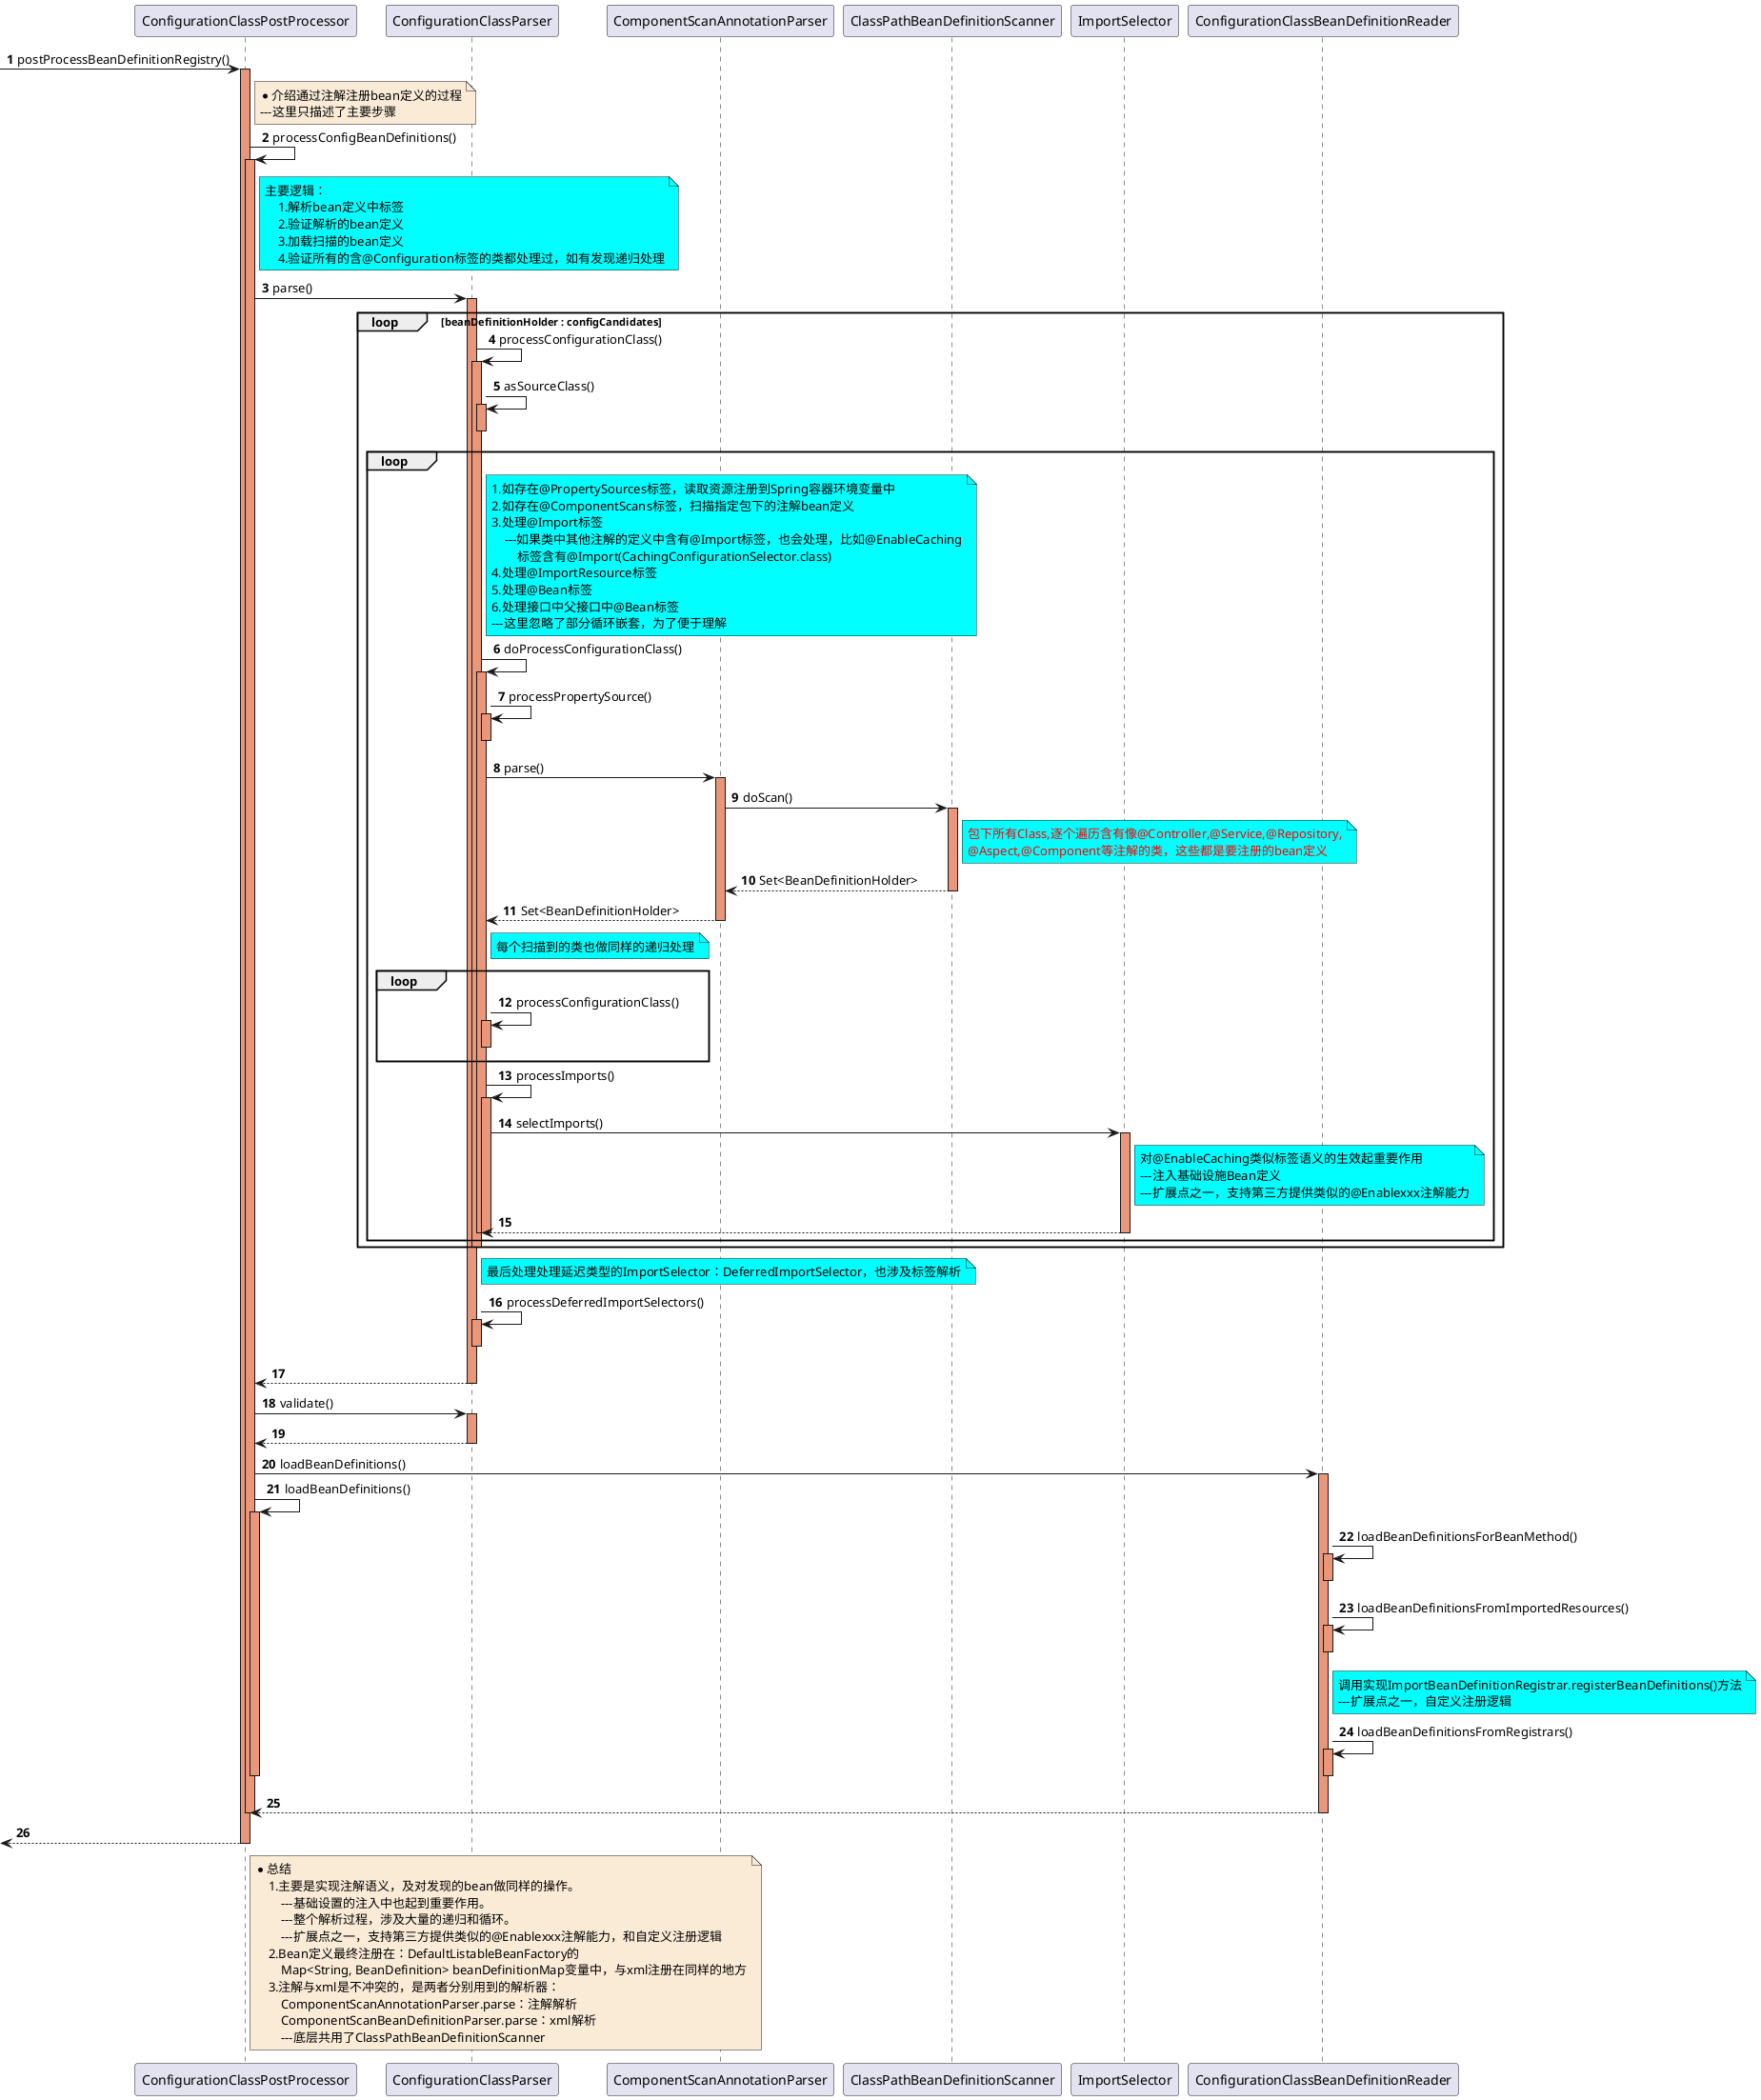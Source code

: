 @startuml

autonumber

-> ConfigurationClassPostProcessor: postProcessBeanDefinitionRegistry()
activate ConfigurationClassPostProcessor #DarkSalmon

    note right of ConfigurationClassPostProcessor #FAEBD7
        *介绍通过注解注册bean定义的过程
        ---这里只描述了主要步骤
    end note

    ConfigurationClassPostProcessor -> ConfigurationClassPostProcessor : processConfigBeanDefinitions()
    activate ConfigurationClassPostProcessor #DarkSalmon

        note right of ConfigurationClassPostProcessor #aqua
            主要逻辑：
                1.解析bean定义中标签
                2.验证解析的bean定义
                3.加载扫描的bean定义
                4.验证所有的含@Configuration标签的类都处理过，如有发现递归处理
        end note

        ConfigurationClassPostProcessor -> ConfigurationClassParser: parse()
        activate ConfigurationClassParser #DarkSalmon

            loop beanDefinitionHolder : configCandidates
                ConfigurationClassParser -> ConfigurationClassParser : processConfigurationClass()
                activate ConfigurationClassParser #DarkSalmon

                    ConfigurationClassParser -> ConfigurationClassParser : asSourceClass()
                    activate ConfigurationClassParser #DarkSalmon
                    deactivate ConfigurationClassParser

                    loop
                        note right of ConfigurationClassParser #aqua
                            1.如存在@PropertySources标签，读取资源注册到Spring容器环境变量中
                            2.如存在@ComponentScans标签，扫描指定包下的注解bean定义
                            3.处理@Import标签
                                ---如果类中其他注解的定义中含有@Import标签，也会处理，比如@EnableCaching
                                    标签含有@Import(CachingConfigurationSelector.class)
                            4.处理@ImportResource标签
                            5.处理@Bean标签
                            6.处理接口中父接口中@Bean标签
                            ---这里忽略了部分循环嵌套，为了便于理解
                        end note

                        ConfigurationClassParser -> ConfigurationClassParser : doProcessConfigurationClass()
                        activate ConfigurationClassParser #DarkSalmon

                            ConfigurationClassParser -> ConfigurationClassParser : processPropertySource()
                            activate ConfigurationClassParser #DarkSalmon
                            deactivate ConfigurationClassParser


                            ConfigurationClassParser -> ComponentScanAnnotationParser: parse()
                            activate ComponentScanAnnotationParser #DarkSalmon

                                ComponentScanAnnotationParser -> ClassPathBeanDefinitionScanner: doScan()
                                activate ClassPathBeanDefinitionScanner #DarkSalmon
                                    note right of ClassPathBeanDefinitionScanner #aqua
                                        <font color=red>包下所有Class,逐个遍历含有像@Controller,@Service,@Repository,</font>
                                        <font color=red>@Aspect,@Component等注解的类，这些都是要注册的bean定义</font>
                                    end note
                                ClassPathBeanDefinitionScanner --> ComponentScanAnnotationParser : Set<BeanDefinitionHolder>
                                deactivate ClassPathBeanDefinitionScanner

                            ComponentScanAnnotationParser --> ConfigurationClassParser : Set<BeanDefinitionHolder>
                            deactivate ComponentScanAnnotationParser

                            note right of ConfigurationClassParser #aqua
                                每个扫描到的类也做同样的递归处理
                            end note
                            loop
                                ConfigurationClassParser -> ConfigurationClassParser : processConfigurationClass()
                                activate ConfigurationClassParser #DarkSalmon

                                deactivate ConfigurationClassParser
                            end

                            ConfigurationClassParser -> ConfigurationClassParser : processImports()
                            activate ConfigurationClassParser #DarkSalmon

                                ConfigurationClassParser -> ImportSelector : selectImports()
                                activate ImportSelector #DarkSalmon
                                    note right of ImportSelector #aqua
                                        对@EnableCaching类似标签语义的生效起重要作用
                                        ---注入基础设施Bean定义
                                        ---扩展点之一，支持第三方提供类似的@Enablexxx注解能力
                                    end note
                                ImportSelector --> ConfigurationClassParser
                                deactivate ImportSelector


                            deactivate ConfigurationClassParser


                        deactivate ConfigurationClassParser
                    end

                deactivate ConfigurationClassParser
            end

            note right of ConfigurationClassParser #aqua
                最后处理处理延迟类型的ImportSelector：DeferredImportSelector，也涉及标签解析
            end note
            ConfigurationClassParser -> ConfigurationClassParser : processDeferredImportSelectors()
            activate ConfigurationClassParser #DarkSalmon
            deactivate ConfigurationClassParser

        ConfigurationClassParser --> ConfigurationClassPostProcessor
        deactivate ConfigurationClassParser

        ConfigurationClassPostProcessor -> ConfigurationClassParser: validate()
        activate ConfigurationClassParser #DarkSalmon
        ConfigurationClassParser --> ConfigurationClassPostProcessor
        deactivate ConfigurationClassParser

        ConfigurationClassPostProcessor -> ConfigurationClassBeanDefinitionReader: loadBeanDefinitions()
        activate ConfigurationClassBeanDefinitionReader #DarkSalmon

            ConfigurationClassPostProcessor -> ConfigurationClassPostProcessor: loadBeanDefinitions()
            activate ConfigurationClassPostProcessor #DarkSalmon

                ConfigurationClassBeanDefinitionReader -> ConfigurationClassBeanDefinitionReader: loadBeanDefinitionsForBeanMethod()
                activate ConfigurationClassBeanDefinitionReader #DarkSalmon
                deactivate ConfigurationClassBeanDefinitionReader

                ConfigurationClassBeanDefinitionReader -> ConfigurationClassBeanDefinitionReader: loadBeanDefinitionsFromImportedResources()
                activate ConfigurationClassBeanDefinitionReader #DarkSalmon
                deactivate ConfigurationClassBeanDefinitionReader

                note right of ConfigurationClassBeanDefinitionReader #aqua
                    调用实现ImportBeanDefinitionRegistrar.registerBeanDefinitions()方法
                    ---扩展点之一，自定义注册逻辑
                end note
                ConfigurationClassBeanDefinitionReader -> ConfigurationClassBeanDefinitionReader: loadBeanDefinitionsFromRegistrars()
                activate ConfigurationClassBeanDefinitionReader #DarkSalmon
                deactivate ConfigurationClassBeanDefinitionReader

            deactivate ConfigurationClassPostProcessor

        ConfigurationClassBeanDefinitionReader --> ConfigurationClassPostProcessor
        deactivate ConfigurationClassBeanDefinitionReader

    deactivate ConfigurationClassPostProcessor

<-- ConfigurationClassPostProcessor
deactivate ConfigurationClassPostProcessor

note right of ConfigurationClassPostProcessor #FAEBD7
*总结
    1.主要是实现注解语义，及对发现的bean做同样的操作。
        ---基础设置的注入中也起到重要作用。
        ---整个解析过程，涉及大量的递归和循环。
        ---扩展点之一，支持第三方提供类似的@Enablexxx注解能力，和自定义注册逻辑
    2.Bean定义最终注册在：DefaultListableBeanFactory的
        Map<String, BeanDefinition> beanDefinitionMap变量中，与xml注册在同样的地方
    3.注解与xml是不冲突的，是两者分别用到的解析器：
        ComponentScanAnnotationParser.parse：注解解析
        ComponentScanBeanDefinitionParser.parse：xml解析
        ---底层共用了ClassPathBeanDefinitionScanner
end note

@enduml